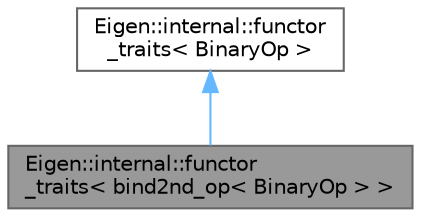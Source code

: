 digraph "Eigen::internal::functor_traits&lt; bind2nd_op&lt; BinaryOp &gt; &gt;"
{
 // LATEX_PDF_SIZE
  bgcolor="transparent";
  edge [fontname=Helvetica,fontsize=10,labelfontname=Helvetica,labelfontsize=10];
  node [fontname=Helvetica,fontsize=10,shape=box,height=0.2,width=0.4];
  Node1 [id="Node000001",label="Eigen::internal::functor\l_traits\< bind2nd_op\< BinaryOp \> \>",height=0.2,width=0.4,color="gray40", fillcolor="grey60", style="filled", fontcolor="black",tooltip=" "];
  Node2 -> Node1 [id="edge1_Node000001_Node000002",dir="back",color="steelblue1",style="solid",tooltip=" "];
  Node2 [id="Node000002",label="Eigen::internal::functor\l_traits\< BinaryOp \>",height=0.2,width=0.4,color="gray40", fillcolor="white", style="filled",URL="$struct_eigen_1_1internal_1_1functor__traits.html",tooltip=" "];
}
